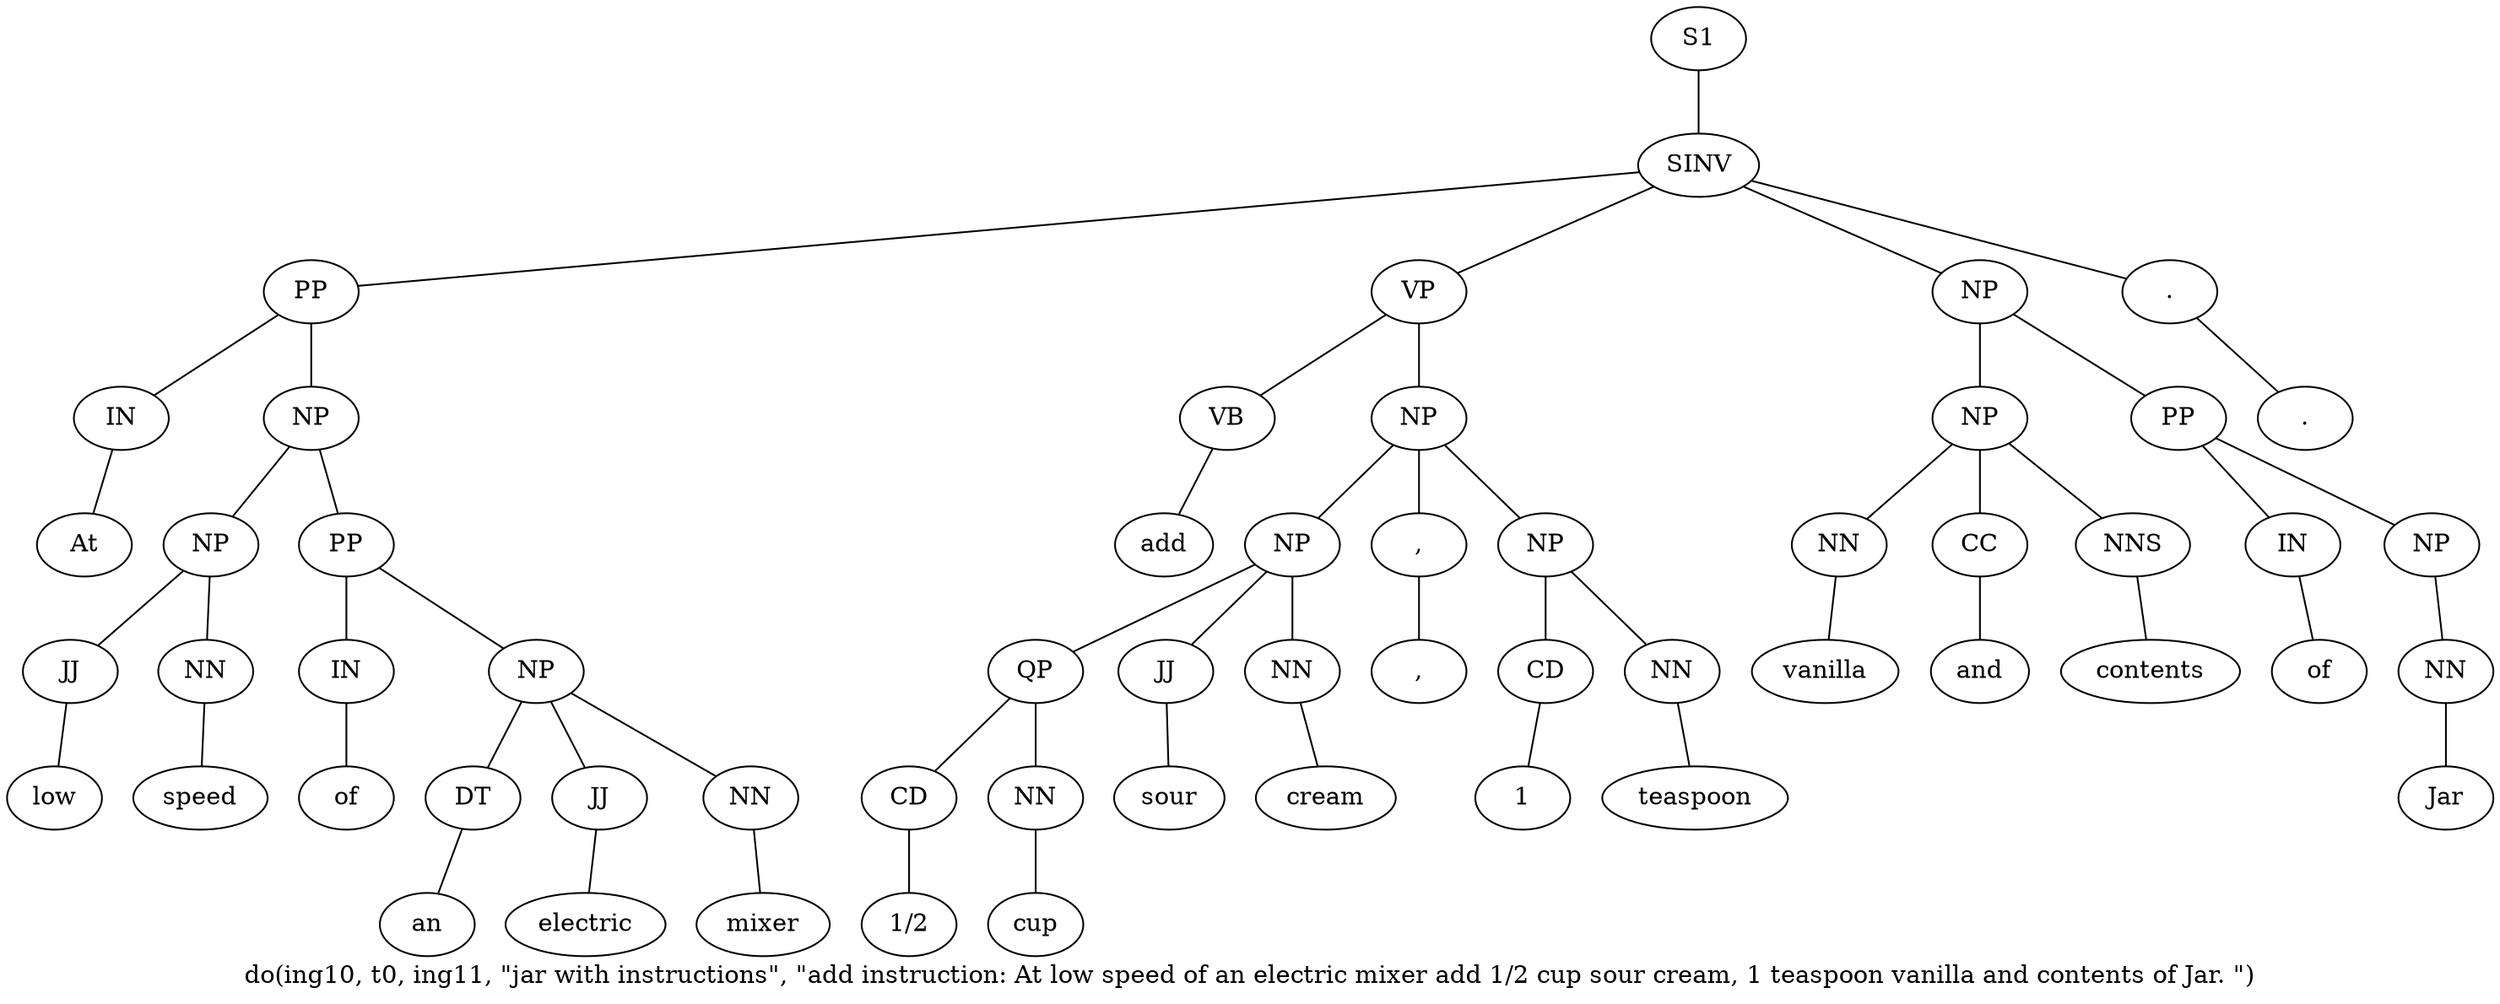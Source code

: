 graph SyntaxGraph {
	label = "do(ing10, t0, ing11, \"jar with instructions\", \"add instruction: At low speed of an electric mixer add 1/2 cup sour cream, 1 teaspoon vanilla and contents of Jar. \")";
	Node0 [label="S1"];
	Node1 [label="SINV"];
	Node2 [label="PP"];
	Node3 [label="IN"];
	Node4 [label="At"];
	Node5 [label="NP"];
	Node6 [label="NP"];
	Node7 [label="JJ"];
	Node8 [label="low"];
	Node9 [label="NN"];
	Node10 [label="speed"];
	Node11 [label="PP"];
	Node12 [label="IN"];
	Node13 [label="of"];
	Node14 [label="NP"];
	Node15 [label="DT"];
	Node16 [label="an"];
	Node17 [label="JJ"];
	Node18 [label="electric"];
	Node19 [label="NN"];
	Node20 [label="mixer"];
	Node21 [label="VP"];
	Node22 [label="VB"];
	Node23 [label="add"];
	Node24 [label="NP"];
	Node25 [label="NP"];
	Node26 [label="QP"];
	Node27 [label="CD"];
	Node28 [label="1/2"];
	Node29 [label="NN"];
	Node30 [label="cup"];
	Node31 [label="JJ"];
	Node32 [label="sour"];
	Node33 [label="NN"];
	Node34 [label="cream"];
	Node35 [label=","];
	Node36 [label=","];
	Node37 [label="NP"];
	Node38 [label="CD"];
	Node39 [label="1"];
	Node40 [label="NN"];
	Node41 [label="teaspoon"];
	Node42 [label="NP"];
	Node43 [label="NP"];
	Node44 [label="NN"];
	Node45 [label="vanilla"];
	Node46 [label="CC"];
	Node47 [label="and"];
	Node48 [label="NNS"];
	Node49 [label="contents"];
	Node50 [label="PP"];
	Node51 [label="IN"];
	Node52 [label="of"];
	Node53 [label="NP"];
	Node54 [label="NN"];
	Node55 [label="Jar"];
	Node56 [label="."];
	Node57 [label="."];

	Node0 -- Node1;
	Node1 -- Node2;
	Node1 -- Node21;
	Node1 -- Node42;
	Node1 -- Node56;
	Node2 -- Node3;
	Node2 -- Node5;
	Node3 -- Node4;
	Node5 -- Node6;
	Node5 -- Node11;
	Node6 -- Node7;
	Node6 -- Node9;
	Node7 -- Node8;
	Node9 -- Node10;
	Node11 -- Node12;
	Node11 -- Node14;
	Node12 -- Node13;
	Node14 -- Node15;
	Node14 -- Node17;
	Node14 -- Node19;
	Node15 -- Node16;
	Node17 -- Node18;
	Node19 -- Node20;
	Node21 -- Node22;
	Node21 -- Node24;
	Node22 -- Node23;
	Node24 -- Node25;
	Node24 -- Node35;
	Node24 -- Node37;
	Node25 -- Node26;
	Node25 -- Node31;
	Node25 -- Node33;
	Node26 -- Node27;
	Node26 -- Node29;
	Node27 -- Node28;
	Node29 -- Node30;
	Node31 -- Node32;
	Node33 -- Node34;
	Node35 -- Node36;
	Node37 -- Node38;
	Node37 -- Node40;
	Node38 -- Node39;
	Node40 -- Node41;
	Node42 -- Node43;
	Node42 -- Node50;
	Node43 -- Node44;
	Node43 -- Node46;
	Node43 -- Node48;
	Node44 -- Node45;
	Node46 -- Node47;
	Node48 -- Node49;
	Node50 -- Node51;
	Node50 -- Node53;
	Node51 -- Node52;
	Node53 -- Node54;
	Node54 -- Node55;
	Node56 -- Node57;
}